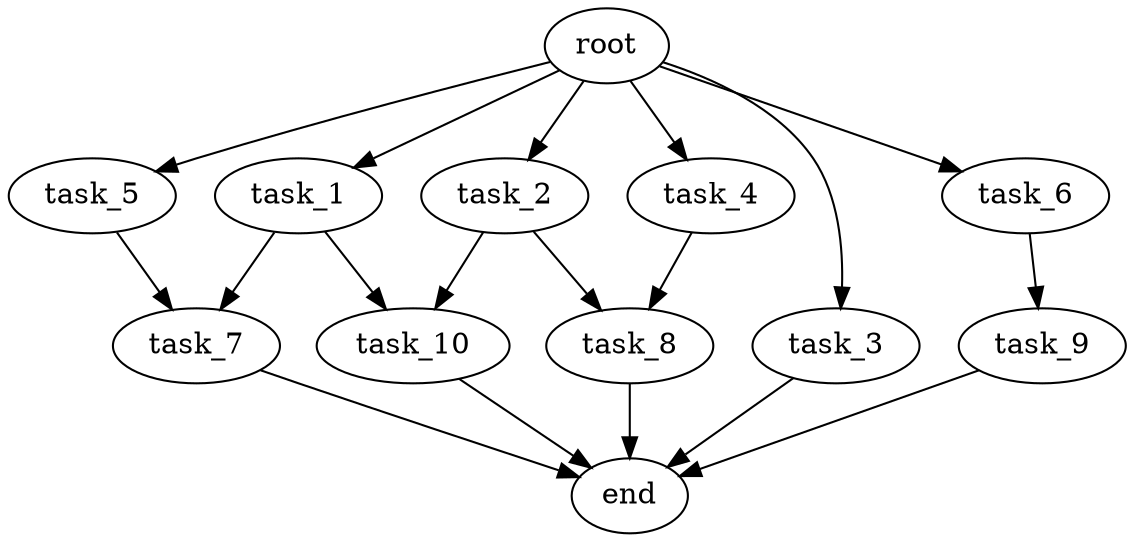 digraph G {
  root [size="0.000000e+00"];
  task_1 [size="5.421826e+10"];
  task_2 [size="6.418453e+10"];
  task_3 [size="5.882618e+09"];
  task_4 [size="3.392037e+09"];
  task_5 [size="8.467127e+10"];
  task_6 [size="9.451936e+10"];
  task_7 [size="6.682487e+10"];
  task_8 [size="7.643624e+10"];
  task_9 [size="4.124510e+10"];
  task_10 [size="8.425605e+10"];
  end [size="0.000000e+00"];

  root -> task_1 [size="1.000000e-12"];
  root -> task_2 [size="1.000000e-12"];
  root -> task_3 [size="1.000000e-12"];
  root -> task_4 [size="1.000000e-12"];
  root -> task_5 [size="1.000000e-12"];
  root -> task_6 [size="1.000000e-12"];
  task_1 -> task_7 [size="3.341244e+08"];
  task_1 -> task_10 [size="4.212802e+08"];
  task_2 -> task_8 [size="3.821812e+08"];
  task_2 -> task_10 [size="4.212802e+08"];
  task_3 -> end [size="1.000000e-12"];
  task_4 -> task_8 [size="3.821812e+08"];
  task_5 -> task_7 [size="3.341244e+08"];
  task_6 -> task_9 [size="4.124510e+08"];
  task_7 -> end [size="1.000000e-12"];
  task_8 -> end [size="1.000000e-12"];
  task_9 -> end [size="1.000000e-12"];
  task_10 -> end [size="1.000000e-12"];
}
